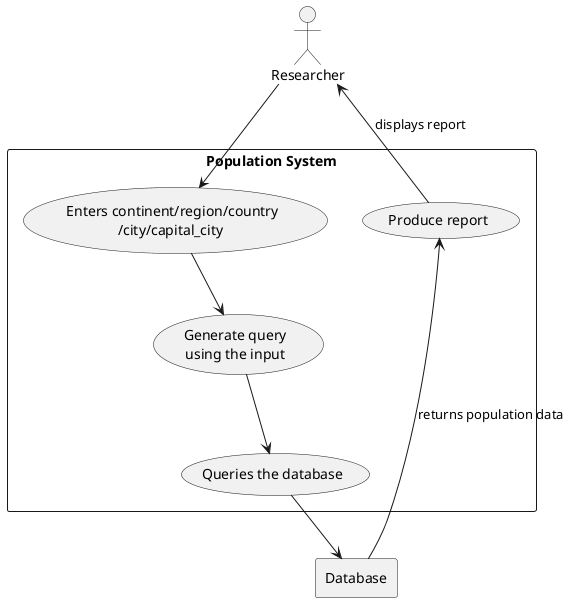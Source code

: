 @startuml

actor R1 as "Researcher"

rectangle Database

rectangle "Population System" {
    usecase UC1 as "Enters continent/region/country
    /city/capital_city "
    usecase UC2 as "Generate query
    using the input"
    usecase UC3 as "Queries the database"
    usecase UC4 as "Produce report"

    R1 --> UC1
    UC1 --> UC2
    UC2 --> UC3
    UC3 --> Database
    Database --> UC4 : returns population data
    UC4 --> R1 : displays report


}

@enduml